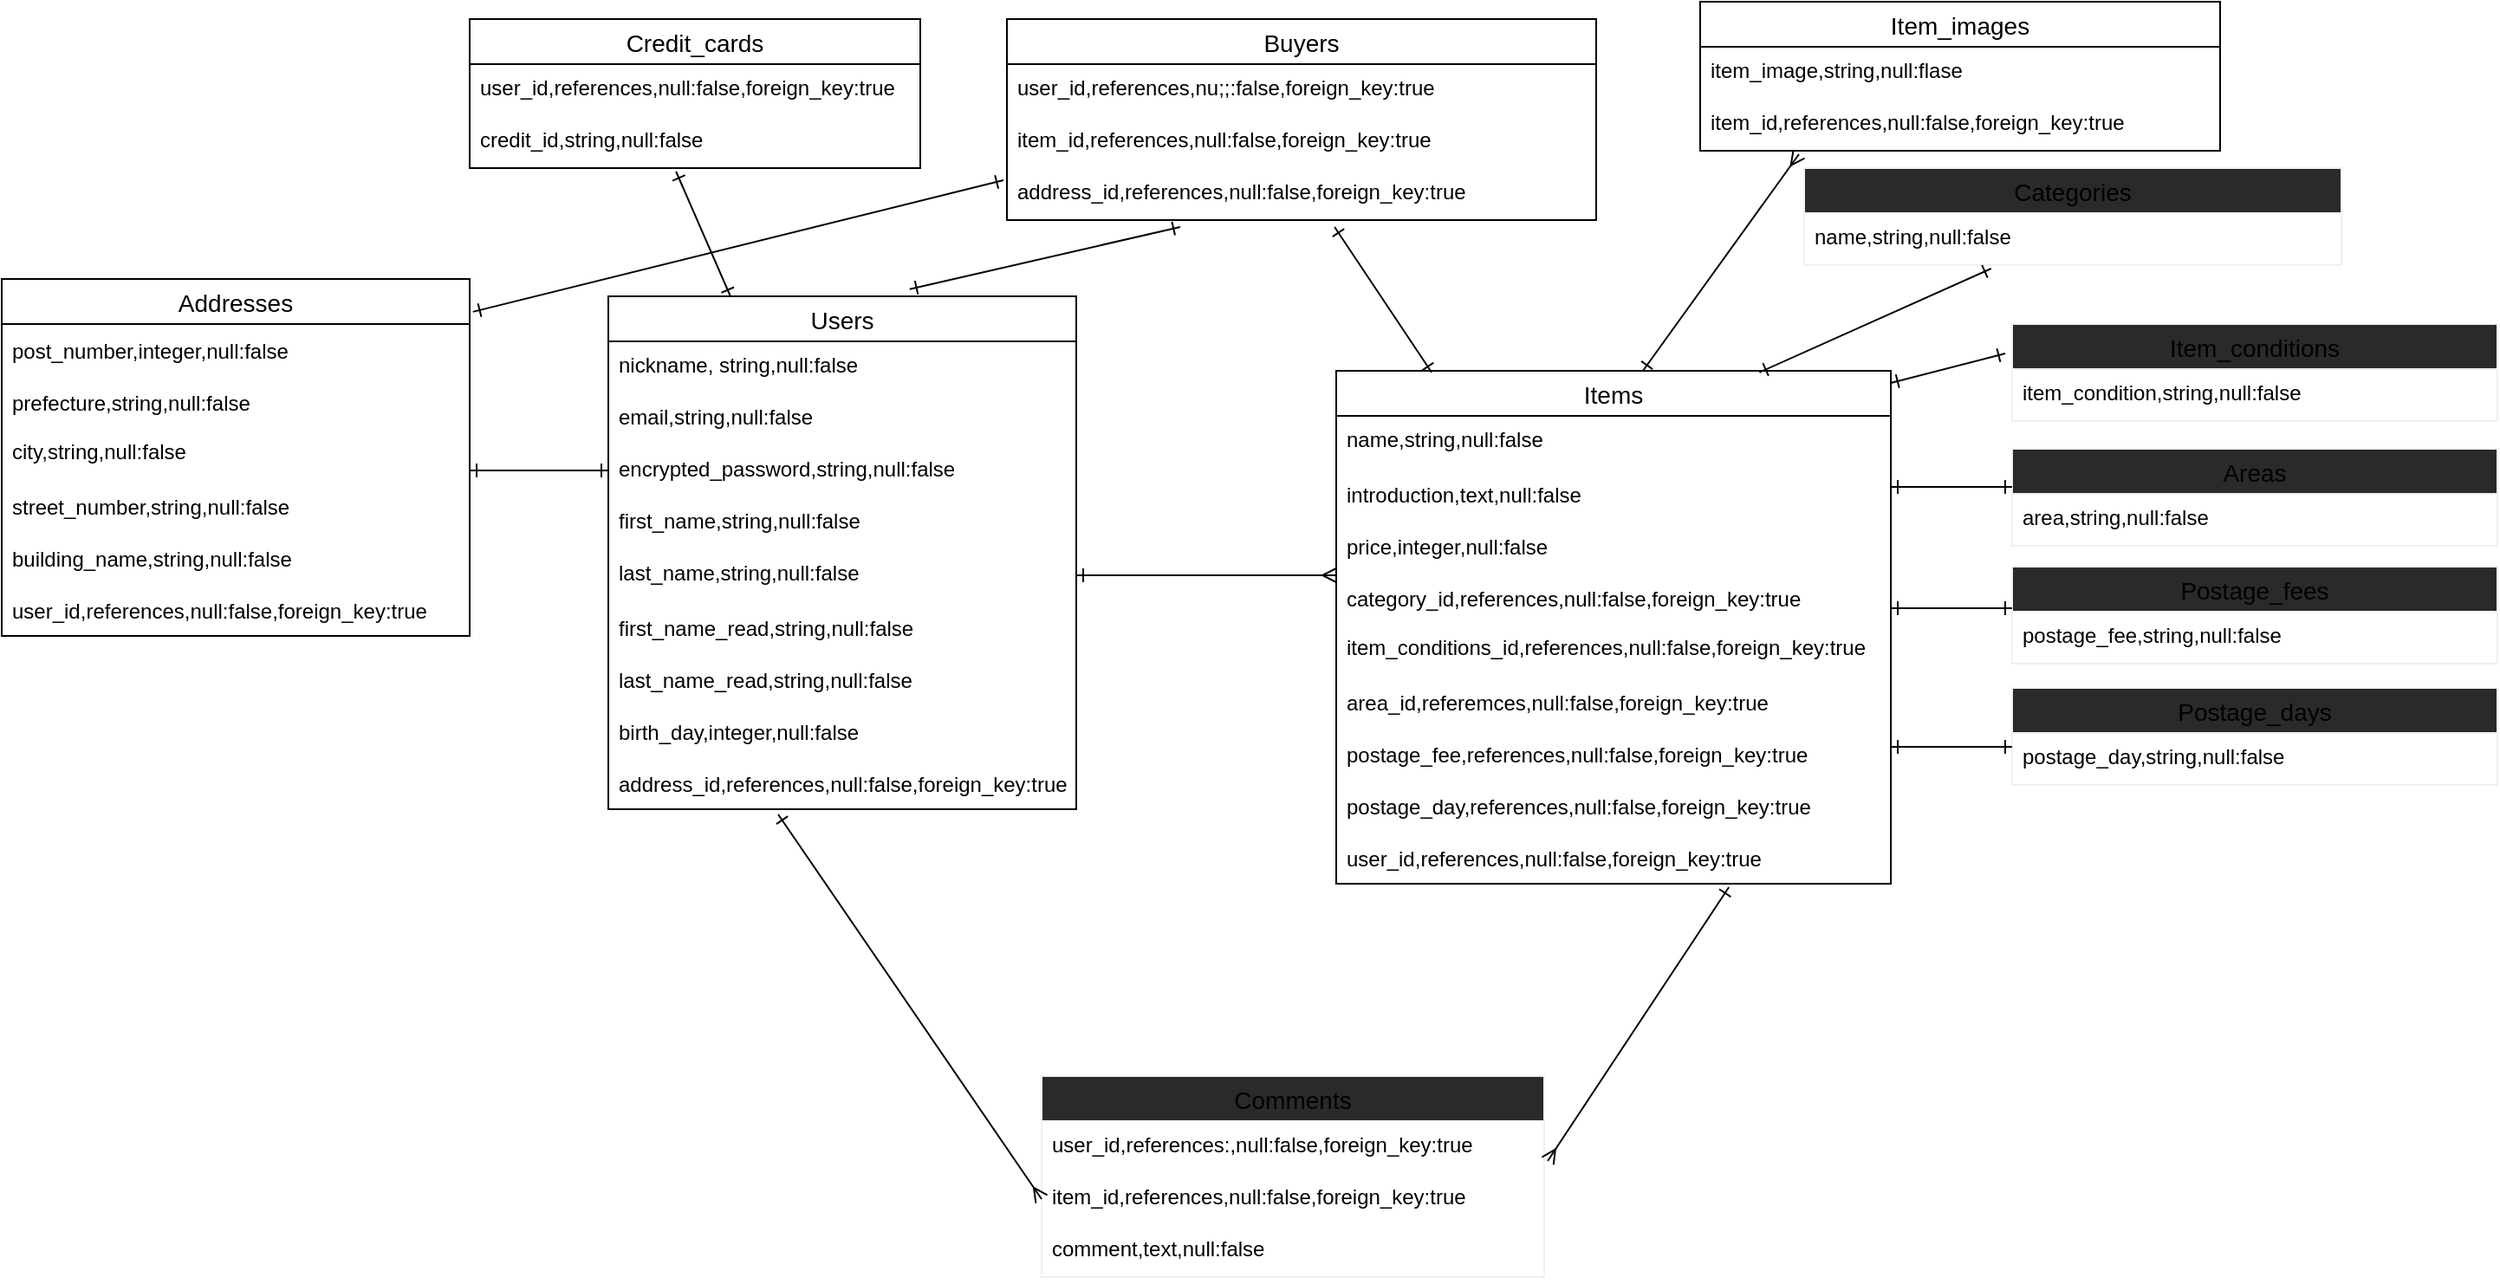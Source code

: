 <mxfile>
    <diagram id="S9K876VanrhLM79XVf_5" name="ページ1">
        <mxGraphModel dx="2334" dy="734" grid="1" gridSize="10" guides="1" tooltips="1" connect="0" arrows="1" fold="1" page="1" pageScale="1" pageWidth="1654" pageHeight="2336" math="0" shadow="0">
            <root>
                <mxCell id="0"/>
                <mxCell id="1" parent="0"/>
                <mxCell id="105" style="edgeStyle=none;html=1;entryX=0.458;entryY=1.067;entryDx=0;entryDy=0;entryPerimeter=0;endArrow=ERone;endFill=0;startArrow=ERone;startFill=0;" parent="1" source="2" target="12" edge="1">
                    <mxGeometry relative="1" as="geometry"/>
                </mxCell>
                <mxCell id="2" value="Users" style="swimlane;fontStyle=0;childLayout=stackLayout;horizontal=1;startSize=26;horizontalStack=0;resizeParent=1;resizeParentMax=0;resizeLast=0;collapsible=1;marginBottom=0;align=center;fontSize=14;direction=east;" parent="1" vertex="1">
                    <mxGeometry x="110" y="190" width="270" height="296" as="geometry">
                        <mxRectangle x="40" y="190" width="70" height="26" as="alternateBounds"/>
                    </mxGeometry>
                </mxCell>
                <mxCell id="3" value="nickname, string,null:false&#10;" style="text;strokeColor=none;fillColor=none;spacingLeft=4;spacingRight=4;overflow=hidden;rotatable=0;points=[[0,0.5],[1,0.5]];portConstraint=eastwest;fontSize=12;" parent="2" vertex="1">
                    <mxGeometry y="26" width="270" height="30" as="geometry"/>
                </mxCell>
                <mxCell id="4" value="email,string,null:false" style="text;strokeColor=none;fillColor=none;spacingLeft=4;spacingRight=4;overflow=hidden;rotatable=0;points=[[0,0.5],[1,0.5]];portConstraint=eastwest;fontSize=12;align=left;" parent="2" vertex="1">
                    <mxGeometry y="56" width="270" height="30" as="geometry"/>
                </mxCell>
                <mxCell id="110" value="" style="endArrow=ERone;html=1;rounded=0;endFill=0;startArrow=ERone;startFill=0;" parent="2" edge="1">
                    <mxGeometry relative="1" as="geometry">
                        <mxPoint x="-80" y="100.5" as="sourcePoint"/>
                        <mxPoint y="100.5" as="targetPoint"/>
                    </mxGeometry>
                </mxCell>
                <mxCell id="5" value="encrypted_password,string,null:false" style="text;strokeColor=none;fillColor=none;spacingLeft=4;spacingRight=4;overflow=hidden;rotatable=0;points=[[0,0.5],[1,0.5]];portConstraint=eastwest;fontSize=12;" parent="2" vertex="1">
                    <mxGeometry y="86" width="270" height="30" as="geometry"/>
                </mxCell>
                <mxCell id="15" value="first_name,string,null:false" style="text;strokeColor=none;fillColor=none;spacingLeft=4;spacingRight=4;overflow=hidden;rotatable=0;points=[[0,0.5],[1,0.5]];portConstraint=eastwest;fontSize=12;" parent="2" vertex="1">
                    <mxGeometry y="116" width="270" height="30" as="geometry"/>
                </mxCell>
                <mxCell id="16" value="last_name,string,null:false" style="text;strokeColor=none;fillColor=none;spacingLeft=4;spacingRight=4;overflow=hidden;rotatable=0;points=[[0,0.5],[1,0.5]];portConstraint=eastwest;fontSize=12;" parent="2" vertex="1">
                    <mxGeometry y="146" width="270" height="30" as="geometry"/>
                </mxCell>
                <mxCell id="53" value="first_name_read,string,null:false" style="text;strokeColor=none;fillColor=none;spacingLeft=4;spacingRight=4;overflow=hidden;rotatable=0;points=[[0,0.5],[1,0.5]];portConstraint=eastwest;fontSize=12;align=left;verticalAlign=middle;" parent="2" vertex="1">
                    <mxGeometry y="176" width="270" height="30" as="geometry"/>
                </mxCell>
                <mxCell id="55" value="last_name_read,string,null:false" style="text;strokeColor=none;fillColor=none;spacingLeft=4;spacingRight=4;overflow=hidden;rotatable=0;points=[[0,0.5],[1,0.5]];portConstraint=eastwest;fontSize=12;align=left;verticalAlign=middle;" parent="2" vertex="1">
                    <mxGeometry y="206" width="270" height="30" as="geometry"/>
                </mxCell>
                <mxCell id="87" value="birth_day,integer,null:false" style="text;strokeColor=none;fillColor=none;spacingLeft=4;spacingRight=4;overflow=hidden;rotatable=0;points=[[0,0.5],[1,0.5]];portConstraint=eastwest;fontSize=12;align=left;verticalAlign=middle;" parent="2" vertex="1">
                    <mxGeometry y="236" width="270" height="30" as="geometry"/>
                </mxCell>
                <mxCell id="65" value="address_id,references,null:false,foreign_key:true" style="text;strokeColor=none;fillColor=none;spacingLeft=4;spacingRight=4;overflow=hidden;rotatable=0;points=[[0,0.5],[1,0.5]];portConstraint=eastwest;fontSize=12;align=left;verticalAlign=middle;" parent="2" vertex="1">
                    <mxGeometry y="266" width="270" height="30" as="geometry"/>
                </mxCell>
                <mxCell id="6" value="Items" style="swimlane;fontStyle=0;childLayout=stackLayout;horizontal=1;startSize=26;horizontalStack=0;resizeParent=1;resizeParentMax=0;resizeLast=0;collapsible=1;marginBottom=0;align=center;fontSize=14;" parent="1" vertex="1">
                    <mxGeometry x="530" y="233" width="320" height="296" as="geometry"/>
                </mxCell>
                <mxCell id="7" value="name,string,null:false" style="text;strokeColor=none;fillColor=none;spacingLeft=4;spacingRight=4;overflow=hidden;rotatable=0;points=[[0,0.5],[1,0.5]];portConstraint=eastwest;fontSize=12;" parent="6" vertex="1">
                    <mxGeometry y="26" width="320" height="30" as="geometry"/>
                </mxCell>
                <mxCell id="58" value="introduction,text,null:false" style="text;strokeColor=none;fillColor=none;spacingLeft=4;spacingRight=4;overflow=hidden;rotatable=0;points=[[0,0.5],[1,0.5]];portConstraint=eastwest;fontSize=12;align=left;verticalAlign=middle;" parent="6" vertex="1">
                    <mxGeometry y="56" width="320" height="30" as="geometry"/>
                </mxCell>
                <mxCell id="60" value="price,integer,null:false" style="text;strokeColor=none;fillColor=none;spacingLeft=4;spacingRight=4;overflow=hidden;rotatable=0;points=[[0,0.5],[1,0.5]];portConstraint=eastwest;fontSize=12;align=left;verticalAlign=middle;" parent="6" vertex="1">
                    <mxGeometry y="86" width="320" height="30" as="geometry"/>
                </mxCell>
                <mxCell id="59" value="category_id,references,null:false,foreign_key:true" style="text;strokeColor=none;fillColor=none;spacingLeft=4;spacingRight=4;overflow=hidden;rotatable=0;points=[[0,0.5],[1,0.5]];portConstraint=eastwest;fontSize=12;align=left;verticalAlign=middle;" parent="6" vertex="1">
                    <mxGeometry y="116" width="320" height="30" as="geometry"/>
                </mxCell>
                <mxCell id="8" value="item_conditions_id,references,null:false,foreign_key:true" style="text;strokeColor=none;fillColor=none;spacingLeft=4;spacingRight=4;overflow=hidden;rotatable=0;points=[[0,0.5],[1,0.5]];portConstraint=eastwest;fontSize=12;" parent="6" vertex="1">
                    <mxGeometry y="146" width="320" height="30" as="geometry"/>
                </mxCell>
                <mxCell id="99" value="area_id,referemces,null:false,foreign_key:true" style="text;strokeColor=none;fillColor=none;spacingLeft=4;spacingRight=4;overflow=hidden;rotatable=0;points=[[0,0.5],[1,0.5]];portConstraint=eastwest;fontSize=12;align=left;verticalAlign=middle;" parent="6" vertex="1">
                    <mxGeometry y="176" width="320" height="30" as="geometry"/>
                </mxCell>
                <mxCell id="98" value="postage_fee,references,null:false,foreign_key:true" style="text;strokeColor=none;fillColor=none;spacingLeft=4;spacingRight=4;overflow=hidden;rotatable=0;points=[[0,0.5],[1,0.5]];portConstraint=eastwest;fontSize=12;align=left;verticalAlign=middle;" parent="6" vertex="1">
                    <mxGeometry y="206" width="320" height="30" as="geometry"/>
                </mxCell>
                <mxCell id="97" value="postage_day,references,null:false,foreign_key:true" style="text;strokeColor=none;fillColor=none;spacingLeft=4;spacingRight=4;overflow=hidden;rotatable=0;points=[[0,0.5],[1,0.5]];portConstraint=eastwest;fontSize=12;align=left;verticalAlign=middle;" parent="6" vertex="1">
                    <mxGeometry y="236" width="320" height="30" as="geometry"/>
                </mxCell>
                <mxCell id="100" value="user_id,references,null:false,foreign_key:true" style="text;strokeColor=none;fillColor=none;spacingLeft=4;spacingRight=4;overflow=hidden;rotatable=0;points=[[0,0.5],[1,0.5]];portConstraint=eastwest;fontSize=12;align=left;verticalAlign=middle;" parent="6" vertex="1">
                    <mxGeometry y="266" width="320" height="30" as="geometry"/>
                </mxCell>
                <mxCell id="10" value="Credit_cards" style="swimlane;fontStyle=0;childLayout=stackLayout;horizontal=1;startSize=26;horizontalStack=0;resizeParent=1;resizeParentMax=0;resizeLast=0;collapsible=1;marginBottom=0;align=center;fontSize=14;" parent="1" vertex="1">
                    <mxGeometry x="30" y="30" width="260" height="86" as="geometry"/>
                </mxCell>
                <mxCell id="11" value="user_id,references,null:false,foreign_key:true" style="text;strokeColor=none;fillColor=none;spacingLeft=4;spacingRight=4;overflow=hidden;rotatable=0;points=[[0,0.5],[1,0.5]];portConstraint=eastwest;fontSize=12;" parent="10" vertex="1">
                    <mxGeometry y="26" width="260" height="30" as="geometry"/>
                </mxCell>
                <mxCell id="12" value="credit_id,string,null:false" style="text;fillColor=none;spacingLeft=4;spacingRight=4;overflow=hidden;rotatable=0;points=[[0,0.5],[1,0.5]];portConstraint=eastwest;fontSize=12;" parent="10" vertex="1">
                    <mxGeometry y="56" width="260" height="30" as="geometry"/>
                </mxCell>
                <mxCell id="14" value="Addresses" style="swimlane;fontStyle=0;childLayout=stackLayout;horizontal=1;startSize=26;horizontalStack=0;resizeParent=1;resizeParentMax=0;resizeLast=0;collapsible=1;marginBottom=0;align=center;fontSize=14;" parent="1" vertex="1">
                    <mxGeometry x="-240" y="180" width="270" height="206" as="geometry"/>
                </mxCell>
                <mxCell id="56" value="post_number,integer,null:false" style="text;strokeColor=none;fillColor=none;spacingLeft=4;spacingRight=4;overflow=hidden;rotatable=0;points=[[0,0.5],[1,0.5]];portConstraint=eastwest;fontSize=12;align=left;verticalAlign=middle;" parent="14" vertex="1">
                    <mxGeometry y="26" width="270" height="30" as="geometry"/>
                </mxCell>
                <mxCell id="54" value="prefecture,string,null:false" style="text;strokeColor=none;fillColor=none;spacingLeft=4;spacingRight=4;overflow=hidden;rotatable=0;points=[[0,0.5],[1,0.5]];portConstraint=eastwest;fontSize=12;align=left;verticalAlign=middle;" parent="14" vertex="1">
                    <mxGeometry y="56" width="270" height="30" as="geometry"/>
                </mxCell>
                <mxCell id="17" value="city,string,null:false" style="text;strokeColor=none;fillColor=none;spacingLeft=4;spacingRight=4;overflow=hidden;rotatable=0;points=[[0,0.5],[1,0.5]];portConstraint=eastwest;fontSize=12;" parent="14" vertex="1">
                    <mxGeometry y="86" width="270" height="30" as="geometry"/>
                </mxCell>
                <mxCell id="62" value="street_number,string,null:false" style="text;strokeColor=none;fillColor=none;spacingLeft=4;spacingRight=4;overflow=hidden;rotatable=0;points=[[0,0.5],[1,0.5]];portConstraint=eastwest;fontSize=12;align=left;verticalAlign=middle;" parent="14" vertex="1">
                    <mxGeometry y="116" width="270" height="30" as="geometry"/>
                </mxCell>
                <mxCell id="64" value="building_name,string,null:false" style="text;strokeColor=none;fillColor=none;spacingLeft=4;spacingRight=4;overflow=hidden;rotatable=0;points=[[0,0.5],[1,0.5]];portConstraint=eastwest;fontSize=12;align=left;verticalAlign=middle;" parent="14" vertex="1">
                    <mxGeometry y="146" width="270" height="30" as="geometry"/>
                </mxCell>
                <mxCell id="61" value="user_id,references,null:false,foreign_key:true" style="text;strokeColor=none;fillColor=none;spacingLeft=4;spacingRight=4;overflow=hidden;rotatable=0;points=[[0,0.5],[1,0.5]];portConstraint=eastwest;fontSize=12;align=left;verticalAlign=middle;" parent="14" vertex="1">
                    <mxGeometry y="176" width="270" height="30" as="geometry"/>
                </mxCell>
                <mxCell id="18" value="Item_images" style="swimlane;fontStyle=0;childLayout=stackLayout;horizontal=1;startSize=26;horizontalStack=0;resizeParent=1;resizeParentMax=0;resizeLast=0;collapsible=1;marginBottom=0;align=center;fontSize=14;" parent="1" vertex="1">
                    <mxGeometry x="740" y="20" width="300" height="86" as="geometry"/>
                </mxCell>
                <mxCell id="19" value="item_image,string,null:flase" style="text;strokeColor=none;fillColor=none;spacingLeft=4;spacingRight=4;overflow=hidden;rotatable=0;points=[[0,0.5],[1,0.5]];portConstraint=eastwest;fontSize=12;" parent="18" vertex="1">
                    <mxGeometry y="26" width="300" height="30" as="geometry"/>
                </mxCell>
                <mxCell id="20" value="item_id,references,null:false,foreign_key:true" style="text;strokeColor=none;fillColor=none;spacingLeft=4;spacingRight=4;overflow=hidden;rotatable=0;points=[[0,0.5],[1,0.5]];portConstraint=eastwest;fontSize=12;" parent="18" vertex="1">
                    <mxGeometry y="56" width="300" height="30" as="geometry"/>
                </mxCell>
                <mxCell id="70" value="Categories" style="swimlane;fontStyle=0;childLayout=stackLayout;horizontal=1;startSize=26;horizontalStack=0;resizeParent=1;resizeParentMax=0;resizeLast=0;collapsible=1;marginBottom=0;align=center;fontSize=14;strokeColor=#f0f0f0;fillColor=#2a2a2a;" parent="1" vertex="1">
                    <mxGeometry x="800" y="116" width="310" height="56" as="geometry"/>
                </mxCell>
                <mxCell id="71" value="name,string,null:false" style="text;strokeColor=none;fillColor=none;spacingLeft=4;spacingRight=4;overflow=hidden;rotatable=0;points=[[0,0.5],[1,0.5]];portConstraint=eastwest;fontSize=12;" parent="70" vertex="1">
                    <mxGeometry y="26" width="310" height="30" as="geometry"/>
                </mxCell>
                <mxCell id="74" value="Item_conditions" style="swimlane;fontStyle=0;childLayout=stackLayout;horizontal=1;startSize=26;horizontalStack=0;resizeParent=1;resizeParentMax=0;resizeLast=0;collapsible=1;marginBottom=0;align=center;fontSize=14;strokeColor=#f0f0f0;fillColor=#2a2a2a;" parent="1" vertex="1">
                    <mxGeometry x="920" y="206" width="280" height="56" as="geometry"/>
                </mxCell>
                <mxCell id="75" value="item_condition,string,null:false" style="text;strokeColor=none;fillColor=none;spacingLeft=4;spacingRight=4;overflow=hidden;rotatable=0;points=[[0,0.5],[1,0.5]];portConstraint=eastwest;fontSize=12;" parent="74" vertex="1">
                    <mxGeometry y="26" width="280" height="30" as="geometry"/>
                </mxCell>
                <mxCell id="81" value="Areas" style="swimlane;fontStyle=0;childLayout=stackLayout;horizontal=1;startSize=26;horizontalStack=0;resizeParent=1;resizeParentMax=0;resizeLast=0;collapsible=1;marginBottom=0;align=center;fontSize=14;strokeColor=#f0f0f0;fillColor=#2a2a2a;" parent="1" vertex="1">
                    <mxGeometry x="920" y="278" width="280" height="56" as="geometry"/>
                </mxCell>
                <mxCell id="82" value="area,string,null:false" style="text;strokeColor=none;fillColor=none;spacingLeft=4;spacingRight=4;overflow=hidden;rotatable=0;points=[[0,0.5],[1,0.5]];portConstraint=eastwest;fontSize=12;" parent="81" vertex="1">
                    <mxGeometry y="26" width="280" height="30" as="geometry"/>
                </mxCell>
                <mxCell id="89" value="Postage_fees" style="swimlane;fontStyle=0;childLayout=stackLayout;horizontal=1;startSize=26;horizontalStack=0;resizeParent=1;resizeParentMax=0;resizeLast=0;collapsible=1;marginBottom=0;align=center;fontSize=14;strokeColor=#f0f0f0;fillColor=#2a2a2a;" parent="1" vertex="1">
                    <mxGeometry x="920" y="346" width="280" height="56" as="geometry"/>
                </mxCell>
                <mxCell id="90" value="postage_fee,string,null:false" style="text;strokeColor=none;fillColor=none;spacingLeft=4;spacingRight=4;overflow=hidden;rotatable=0;points=[[0,0.5],[1,0.5]];portConstraint=eastwest;fontSize=12;" parent="89" vertex="1">
                    <mxGeometry y="26" width="280" height="30" as="geometry"/>
                </mxCell>
                <mxCell id="93" value="Postage_days" style="swimlane;fontStyle=0;childLayout=stackLayout;horizontal=1;startSize=26;horizontalStack=0;resizeParent=1;resizeParentMax=0;resizeLast=0;collapsible=1;marginBottom=0;align=center;fontSize=14;strokeColor=#f0f0f0;fillColor=#2a2a2a;" parent="1" vertex="1">
                    <mxGeometry x="920" y="416" width="280" height="56" as="geometry"/>
                </mxCell>
                <mxCell id="94" value="postage_day,string,null:false" style="text;strokeColor=none;fillColor=none;spacingLeft=4;spacingRight=4;overflow=hidden;rotatable=0;points=[[0,0.5],[1,0.5]];portConstraint=eastwest;fontSize=12;" parent="93" vertex="1">
                    <mxGeometry y="26" width="280" height="30" as="geometry"/>
                </mxCell>
                <mxCell id="101" value="Comments" style="swimlane;fontStyle=0;childLayout=stackLayout;horizontal=1;startSize=26;horizontalStack=0;resizeParent=1;resizeParentMax=0;resizeLast=0;collapsible=1;marginBottom=0;align=center;fontSize=14;strokeColor=#f0f0f0;fillColor=#2a2a2a;" parent="1" vertex="1">
                    <mxGeometry x="360" y="640" width="290" height="116" as="geometry"/>
                </mxCell>
                <mxCell id="102" value="user_id,references:,null:false,foreign_key:true" style="text;strokeColor=none;fillColor=none;spacingLeft=4;spacingRight=4;overflow=hidden;rotatable=0;points=[[0,0.5],[1,0.5]];portConstraint=eastwest;fontSize=12;" parent="101" vertex="1">
                    <mxGeometry y="26" width="290" height="30" as="geometry"/>
                </mxCell>
                <mxCell id="103" value="item_id,references,null:false,foreign_key:true" style="text;strokeColor=none;fillColor=none;spacingLeft=4;spacingRight=4;overflow=hidden;rotatable=0;points=[[0,0.5],[1,0.5]];portConstraint=eastwest;fontSize=12;" parent="101" vertex="1">
                    <mxGeometry y="56" width="290" height="30" as="geometry"/>
                </mxCell>
                <mxCell id="104" value="comment,text,null:false" style="text;strokeColor=none;fillColor=none;spacingLeft=4;spacingRight=4;overflow=hidden;rotatable=0;points=[[0,0.5],[1,0.5]];portConstraint=eastwest;fontSize=12;" parent="101" vertex="1">
                    <mxGeometry y="86" width="290" height="30" as="geometry"/>
                </mxCell>
                <mxCell id="111" value="" style="endArrow=ERmany;html=1;rounded=0;startArrow=ERone;startFill=0;endFill=0;" parent="1" source="16" edge="1">
                    <mxGeometry relative="1" as="geometry">
                        <mxPoint x="380" y="351" as="sourcePoint"/>
                        <mxPoint x="530" y="351" as="targetPoint"/>
                    </mxGeometry>
                </mxCell>
                <mxCell id="117" value="" style="endArrow=ERmany;html=1;rounded=0;exitX=0.363;exitY=1.1;exitDx=0;exitDy=0;exitPerimeter=0;entryX=0;entryY=0.5;entryDx=0;entryDy=0;entryPerimeter=0;startArrow=ERone;startFill=0;endFill=0;" parent="1" source="65" target="103" edge="1">
                    <mxGeometry relative="1" as="geometry">
                        <mxPoint x="200" y="690" as="sourcePoint"/>
                        <mxPoint x="360" y="690" as="targetPoint"/>
                    </mxGeometry>
                </mxCell>
                <mxCell id="120" value="" style="endArrow=ERone;html=1;rounded=0;exitX=1.007;exitY=0.767;exitDx=0;exitDy=0;exitPerimeter=0;endFill=0;startArrow=ERmany;startFill=0;entryX=0.708;entryY=1.067;entryDx=0;entryDy=0;entryPerimeter=0;" parent="1" source="102" target="100" edge="1">
                    <mxGeometry relative="1" as="geometry">
                        <mxPoint x="650" y="681" as="sourcePoint"/>
                        <mxPoint x="760" y="560" as="targetPoint"/>
                    </mxGeometry>
                </mxCell>
                <mxCell id="121" value="" style="endArrow=ERone;html=1;rounded=0;exitX=0.19;exitY=1.067;exitDx=0;exitDy=0;exitPerimeter=0;entryX=0.553;entryY=0;entryDx=0;entryDy=0;entryPerimeter=0;endFill=0;startArrow=ERmany;startFill=0;" parent="1" source="20" target="6" edge="1">
                    <mxGeometry relative="1" as="geometry">
                        <mxPoint x="660" y="190" as="sourcePoint"/>
                        <mxPoint x="820" y="190" as="targetPoint"/>
                    </mxGeometry>
                </mxCell>
                <mxCell id="122" value="" style="endArrow=ERone;html=1;rounded=0;entryX=0.348;entryY=1.067;entryDx=0;entryDy=0;entryPerimeter=0;exitX=0.763;exitY=0.003;exitDx=0;exitDy=0;exitPerimeter=0;endFill=0;startArrow=ERone;startFill=0;" parent="1" source="6" target="71" edge="1">
                    <mxGeometry relative="1" as="geometry">
                        <mxPoint x="750" y="200" as="sourcePoint"/>
                        <mxPoint x="910" y="200" as="targetPoint"/>
                    </mxGeometry>
                </mxCell>
                <mxCell id="123" value="" style="endArrow=ERone;html=1;rounded=0;entryX=-0.014;entryY=0.304;entryDx=0;entryDy=0;entryPerimeter=0;startArrow=ERone;startFill=0;endFill=0;" parent="1" target="74" edge="1">
                    <mxGeometry relative="1" as="geometry">
                        <mxPoint x="850" y="240" as="sourcePoint"/>
                        <mxPoint x="1010" y="240" as="targetPoint"/>
                    </mxGeometry>
                </mxCell>
                <mxCell id="124" value="" style="endArrow=ERone;html=1;rounded=0;startArrow=ERone;startFill=0;endFill=0;" parent="1" edge="1">
                    <mxGeometry relative="1" as="geometry">
                        <mxPoint x="850" y="300" as="sourcePoint"/>
                        <mxPoint x="920" y="300" as="targetPoint"/>
                    </mxGeometry>
                </mxCell>
                <mxCell id="125" value="" style="endArrow=ERone;html=1;rounded=0;startArrow=ERone;startFill=0;endFill=0;" parent="1" edge="1">
                    <mxGeometry relative="1" as="geometry">
                        <mxPoint x="850" y="370" as="sourcePoint"/>
                        <mxPoint x="920" y="370" as="targetPoint"/>
                    </mxGeometry>
                </mxCell>
                <mxCell id="126" value="" style="endArrow=ERone;html=1;rounded=0;startArrow=ERone;startFill=0;endFill=0;" parent="1" edge="1">
                    <mxGeometry relative="1" as="geometry">
                        <mxPoint x="850" y="450" as="sourcePoint"/>
                        <mxPoint x="920" y="450" as="targetPoint"/>
                    </mxGeometry>
                </mxCell>
                <mxCell id="127" value="Buyers" style="swimlane;fontStyle=0;childLayout=stackLayout;horizontal=1;startSize=26;horizontalStack=0;resizeParent=1;resizeParentMax=0;resizeLast=0;collapsible=1;marginBottom=0;align=center;fontSize=14;" vertex="1" parent="1">
                    <mxGeometry x="340" y="30" width="340" height="116" as="geometry"/>
                </mxCell>
                <mxCell id="128" value="user_id,references,nu;;:false,foreign_key:true" style="text;strokeColor=none;fillColor=none;spacingLeft=4;spacingRight=4;overflow=hidden;rotatable=0;points=[[0,0.5],[1,0.5]];portConstraint=eastwest;fontSize=12;" vertex="1" parent="127">
                    <mxGeometry y="26" width="340" height="30" as="geometry"/>
                </mxCell>
                <mxCell id="129" value="item_id,references,null:false,foreign_key:true" style="text;strokeColor=none;fillColor=none;spacingLeft=4;spacingRight=4;overflow=hidden;rotatable=0;points=[[0,0.5],[1,0.5]];portConstraint=eastwest;fontSize=12;" vertex="1" parent="127">
                    <mxGeometry y="56" width="340" height="30" as="geometry"/>
                </mxCell>
                <mxCell id="130" value="address_id,references,null:false,foreign_key:true" style="text;strokeColor=none;fillColor=none;spacingLeft=4;spacingRight=4;overflow=hidden;rotatable=0;points=[[0,0.5],[1,0.5]];portConstraint=eastwest;fontSize=12;" vertex="1" parent="127">
                    <mxGeometry y="86" width="340" height="30" as="geometry"/>
                </mxCell>
                <mxCell id="131" value="" style="endArrow=ERone;html=1;rounded=0;exitX=0.644;exitY=-0.014;exitDx=0;exitDy=0;exitPerimeter=0;startArrow=ERone;startFill=0;endFill=0;" edge="1" parent="1" source="2">
                    <mxGeometry relative="1" as="geometry">
                        <mxPoint x="280" y="170" as="sourcePoint"/>
                        <mxPoint x="440" y="150" as="targetPoint"/>
                    </mxGeometry>
                </mxCell>
                <mxCell id="132" value="" style="endArrow=ERone;html=1;rounded=0;exitX=0.556;exitY=1.133;exitDx=0;exitDy=0;exitPerimeter=0;entryX=0.172;entryY=0.003;entryDx=0;entryDy=0;entryPerimeter=0;startArrow=ERone;startFill=0;endFill=0;" edge="1" parent="1" source="130" target="6">
                    <mxGeometry relative="1" as="geometry">
                        <mxPoint x="530" y="180" as="sourcePoint"/>
                        <mxPoint x="690" y="180" as="targetPoint"/>
                    </mxGeometry>
                </mxCell>
                <mxCell id="133" value="" style="endArrow=ERone;html=1;rounded=0;exitX=1.007;exitY=0.092;exitDx=0;exitDy=0;exitPerimeter=0;entryX=-0.006;entryY=0.233;entryDx=0;entryDy=0;entryPerimeter=0;startArrow=ERone;startFill=0;endFill=0;" edge="1" parent="1" source="14" target="130">
                    <mxGeometry relative="1" as="geometry">
                        <mxPoint x="60" y="150" as="sourcePoint"/>
                        <mxPoint x="220" y="150" as="targetPoint"/>
                    </mxGeometry>
                </mxCell>
            </root>
        </mxGraphModel>
    </diagram>
</mxfile>